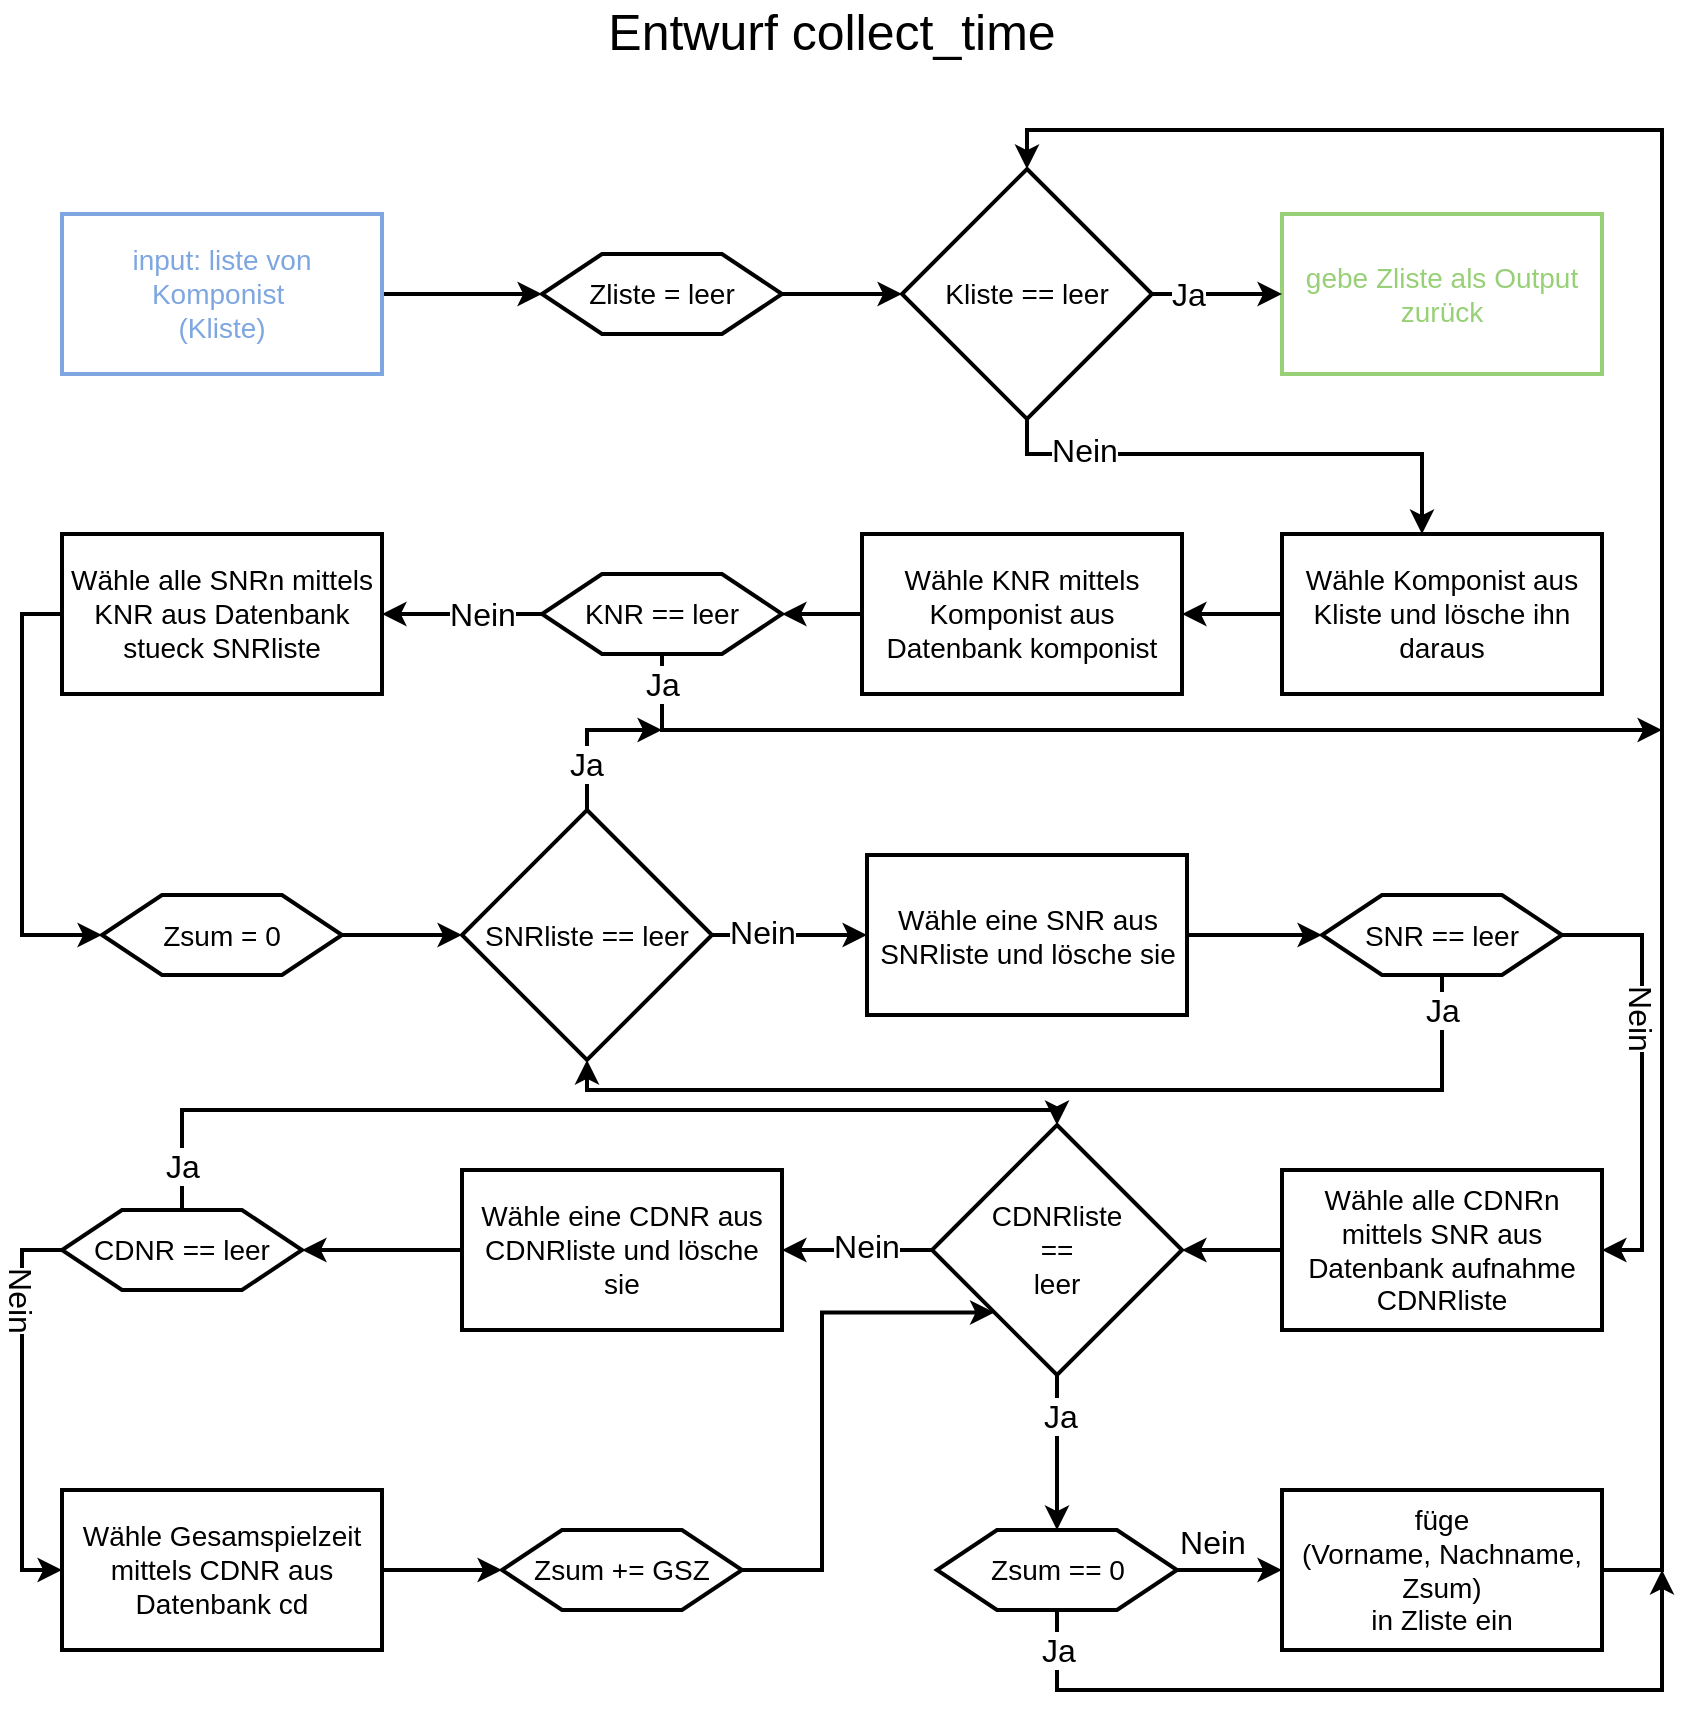 <mxfile version="12.9.6" type="device"><diagram name="Page-1" id="c4acf3e9-155e-7222-9cf6-157b1a14988f"><mxGraphModel dx="1113" dy="722" grid="1" gridSize="10" guides="1" tooltips="1" connect="1" arrows="1" fold="1" page="1" pageScale="1" pageWidth="850" pageHeight="1100" background="#ffffff" math="0" shadow="0"><root><mxCell id="0"/><mxCell id="1" parent="0"/><mxCell id="P0SFY6O2kD3lwDDEf55S-3" value="&lt;font style=&quot;font-size: 25px&quot;&gt;Entwurf&amp;nbsp;&lt;/font&gt;&lt;span style=&quot;font-size: 25px&quot;&gt;collect_time&lt;/span&gt;" style="text;html=1;strokeColor=none;fillColor=none;align=center;verticalAlign=middle;whiteSpace=wrap;rounded=0;" vertex="1" parent="1"><mxGeometry x="10" y="20" width="830" height="20" as="geometry"/></mxCell><mxCell id="P0SFY6O2kD3lwDDEf55S-8" style="edgeStyle=orthogonalEdgeStyle;rounded=0;orthogonalLoop=1;jettySize=auto;html=1;entryX=0;entryY=0.5;entryDx=0;entryDy=0;strokeWidth=2;" edge="1" parent="1" source="P0SFY6O2kD3lwDDEf55S-4" target="P0SFY6O2kD3lwDDEf55S-5"><mxGeometry relative="1" as="geometry"/></mxCell><mxCell id="P0SFY6O2kD3lwDDEf55S-4" value="&lt;font style=&quot;font-size: 14px&quot; color=&quot;#7ea6e0&quot;&gt;input: liste von Komponist&amp;nbsp;&lt;br&gt;(Kliste)&lt;/font&gt;" style="rounded=0;whiteSpace=wrap;html=1;strokeWidth=2;fillColor=none;strokeColor=#7EA6E0;" vertex="1" parent="1"><mxGeometry x="40" y="122" width="160" height="80" as="geometry"/></mxCell><mxCell id="P0SFY6O2kD3lwDDEf55S-16" style="edgeStyle=orthogonalEdgeStyle;rounded=0;orthogonalLoop=1;jettySize=auto;html=1;strokeWidth=2;" edge="1" parent="1" source="P0SFY6O2kD3lwDDEf55S-5" target="P0SFY6O2kD3lwDDEf55S-15"><mxGeometry relative="1" as="geometry"/></mxCell><mxCell id="P0SFY6O2kD3lwDDEf55S-5" value="&lt;font style=&quot;font-size: 14px&quot;&gt;Zliste = leer&lt;/font&gt;" style="shape=hexagon;perimeter=hexagonPerimeter2;whiteSpace=wrap;html=1;strokeWidth=2;fillColor=none;" vertex="1" parent="1"><mxGeometry x="280" y="142" width="120" height="40" as="geometry"/></mxCell><mxCell id="P0SFY6O2kD3lwDDEf55S-12" value="&lt;span style=&quot;font-size: 14px&quot;&gt;&lt;font color=&quot;#97d077&quot;&gt;gebe Zliste als Output zurück&lt;/font&gt;&lt;/span&gt;" style="rounded=0;whiteSpace=wrap;html=1;strokeWidth=2;fillColor=none;strokeColor=#97D077;" vertex="1" parent="1"><mxGeometry x="650" y="122" width="160" height="80" as="geometry"/></mxCell><mxCell id="P0SFY6O2kD3lwDDEf55S-17" style="edgeStyle=orthogonalEdgeStyle;rounded=0;orthogonalLoop=1;jettySize=auto;html=1;entryX=0;entryY=0.5;entryDx=0;entryDy=0;strokeWidth=2;" edge="1" parent="1" source="P0SFY6O2kD3lwDDEf55S-15" target="P0SFY6O2kD3lwDDEf55S-12"><mxGeometry relative="1" as="geometry"/></mxCell><mxCell id="P0SFY6O2kD3lwDDEf55S-66" value="&lt;font style=&quot;font-size: 16px&quot;&gt;Ja&lt;/font&gt;" style="text;html=1;align=center;verticalAlign=middle;resizable=0;points=[];labelBackgroundColor=#ffffff;" vertex="1" connectable="0" parent="P0SFY6O2kD3lwDDEf55S-17"><mxGeometry x="-0.015" relative="1" as="geometry"><mxPoint x="-14.5" as="offset"/></mxGeometry></mxCell><mxCell id="P0SFY6O2kD3lwDDEf55S-25" style="edgeStyle=orthogonalEdgeStyle;rounded=0;orthogonalLoop=1;jettySize=auto;html=1;strokeWidth=2;" edge="1" parent="1" source="P0SFY6O2kD3lwDDEf55S-15" target="P0SFY6O2kD3lwDDEf55S-19"><mxGeometry relative="1" as="geometry"><Array as="points"><mxPoint x="523" y="242"/><mxPoint x="720" y="242"/></Array></mxGeometry></mxCell><mxCell id="P0SFY6O2kD3lwDDEf55S-26" value="&lt;font style=&quot;font-size: 16px&quot;&gt;Nein&lt;/font&gt;" style="text;html=1;align=center;verticalAlign=middle;resizable=0;points=[];labelBackgroundColor=#ffffff;" vertex="1" connectable="0" parent="P0SFY6O2kD3lwDDEf55S-25"><mxGeometry x="-0.019" y="-3" relative="1" as="geometry"><mxPoint x="-79.71" y="-5" as="offset"/></mxGeometry></mxCell><mxCell id="P0SFY6O2kD3lwDDEf55S-15" value="&lt;span style=&quot;font-size: 14px&quot;&gt;Kliste == leer&lt;/span&gt;" style="rhombus;whiteSpace=wrap;html=1;comic=0;strokeWidth=2;fillColor=none;" vertex="1" parent="1"><mxGeometry x="460" y="99.5" width="125" height="125" as="geometry"/></mxCell><mxCell id="P0SFY6O2kD3lwDDEf55S-110" style="edgeStyle=orthogonalEdgeStyle;rounded=0;orthogonalLoop=1;jettySize=auto;html=1;entryX=1;entryY=0.5;entryDx=0;entryDy=0;strokeWidth=2;" edge="1" parent="1" source="P0SFY6O2kD3lwDDEf55S-19" target="P0SFY6O2kD3lwDDEf55S-21"><mxGeometry relative="1" as="geometry"/></mxCell><mxCell id="P0SFY6O2kD3lwDDEf55S-19" value="&lt;span style=&quot;font-size: 14px&quot;&gt;Wähle Komponist aus&lt;br&gt;Kliste und lösche ihn&lt;br&gt;daraus&lt;/span&gt;" style="rounded=0;whiteSpace=wrap;html=1;strokeWidth=2;fillColor=none;perimeterSpacing=0;" vertex="1" parent="1"><mxGeometry x="650" y="282" width="160" height="80" as="geometry"/></mxCell><mxCell id="P0SFY6O2kD3lwDDEf55S-111" style="edgeStyle=orthogonalEdgeStyle;rounded=0;orthogonalLoop=1;jettySize=auto;html=1;entryX=1;entryY=0.5;entryDx=0;entryDy=0;strokeWidth=2;" edge="1" parent="1" source="P0SFY6O2kD3lwDDEf55S-21" target="P0SFY6O2kD3lwDDEf55S-55"><mxGeometry relative="1" as="geometry"/></mxCell><mxCell id="P0SFY6O2kD3lwDDEf55S-21" value="&lt;span style=&quot;font-size: 14px&quot;&gt;Wähle KNR mittels Komponist aus Datenbank komponist&lt;/span&gt;" style="rounded=0;whiteSpace=wrap;html=1;strokeWidth=2;fillColor=none;perimeterSpacing=0;" vertex="1" parent="1"><mxGeometry x="440" y="282" width="160" height="80" as="geometry"/></mxCell><mxCell id="P0SFY6O2kD3lwDDEf55S-29" style="edgeStyle=orthogonalEdgeStyle;rounded=0;orthogonalLoop=1;jettySize=auto;html=1;strokeWidth=2;entryX=0.5;entryY=0;entryDx=0;entryDy=0;" edge="1" parent="1" source="P0SFY6O2kD3lwDDEf55S-22" target="P0SFY6O2kD3lwDDEf55S-15"><mxGeometry relative="1" as="geometry"><mxPoint x="601" y="431" as="targetPoint"/><Array as="points"><mxPoint x="840" y="800"/><mxPoint x="840" y="80"/><mxPoint x="523" y="80"/></Array></mxGeometry></mxCell><mxCell id="P0SFY6O2kD3lwDDEf55S-22" value="&lt;span style=&quot;font-size: 14px&quot;&gt;füge (Vorname,&amp;nbsp;&lt;/span&gt;&lt;span style=&quot;font-size: 14px&quot;&gt;Nachname, Zsum&lt;/span&gt;&lt;span style=&quot;font-size: 14px&quot;&gt;)&lt;br&gt;in Zliste ein&lt;/span&gt;" style="rounded=0;whiteSpace=wrap;html=1;strokeWidth=2;fillColor=none;perimeterSpacing=0;" vertex="1" parent="1"><mxGeometry x="650" y="760" width="160" height="80" as="geometry"/></mxCell><mxCell id="P0SFY6O2kD3lwDDEf55S-58" value="&lt;font style=&quot;font-size: 16px&quot;&gt;Ja&lt;/font&gt;" style="edgeStyle=orthogonalEdgeStyle;rounded=0;orthogonalLoop=1;jettySize=auto;html=1;strokeWidth=2;exitX=0.5;exitY=1;exitDx=0;exitDy=0;" edge="1" parent="1" source="P0SFY6O2kD3lwDDEf55S-55"><mxGeometry x="-0.947" relative="1" as="geometry"><mxPoint x="840" y="380" as="targetPoint"/><mxPoint x="540" y="261" as="sourcePoint"/><Array as="points"><mxPoint x="340" y="380"/></Array><mxPoint as="offset"/></mxGeometry></mxCell><mxCell id="P0SFY6O2kD3lwDDEf55S-112" style="edgeStyle=orthogonalEdgeStyle;rounded=0;orthogonalLoop=1;jettySize=auto;html=1;entryX=1;entryY=0.5;entryDx=0;entryDy=0;strokeWidth=2;" edge="1" parent="1" source="P0SFY6O2kD3lwDDEf55S-55" target="P0SFY6O2kD3lwDDEf55S-67"><mxGeometry relative="1" as="geometry"/></mxCell><mxCell id="P0SFY6O2kD3lwDDEf55S-113" value="&lt;font style=&quot;font-size: 16px&quot;&gt;Nein&lt;/font&gt;" style="text;html=1;align=center;verticalAlign=middle;resizable=0;points=[];labelBackgroundColor=#ffffff;" vertex="1" connectable="0" parent="P0SFY6O2kD3lwDDEf55S-112"><mxGeometry y="1" relative="1" as="geometry"><mxPoint x="10" y="-1" as="offset"/></mxGeometry></mxCell><mxCell id="P0SFY6O2kD3lwDDEf55S-55" value="&lt;font style=&quot;font-size: 14px&quot;&gt;KNR == leer&lt;/font&gt;" style="shape=hexagon;perimeter=hexagonPerimeter2;whiteSpace=wrap;html=1;strokeWidth=2;fillColor=none;" vertex="1" parent="1"><mxGeometry x="280" y="302" width="120" height="40" as="geometry"/></mxCell><mxCell id="P0SFY6O2kD3lwDDEf55S-85" style="edgeStyle=orthogonalEdgeStyle;rounded=0;orthogonalLoop=1;jettySize=auto;html=1;entryX=0;entryY=0.5;entryDx=0;entryDy=0;strokeWidth=2;exitX=0;exitY=0.5;exitDx=0;exitDy=0;" edge="1" parent="1" source="P0SFY6O2kD3lwDDEf55S-67" target="P0SFY6O2kD3lwDDEf55S-106"><mxGeometry relative="1" as="geometry"><mxPoint x="730" y="420" as="targetPoint"/><Array as="points"><mxPoint x="20" y="322"/><mxPoint x="20" y="483"/></Array></mxGeometry></mxCell><mxCell id="P0SFY6O2kD3lwDDEf55S-67" value="&lt;span style=&quot;font-size: 14px&quot;&gt;Wähle alle SNRn mittels KNR aus Datenbank stueck SNRliste&lt;/span&gt;" style="rounded=0;whiteSpace=wrap;html=1;strokeWidth=2;fillColor=none;perimeterSpacing=0;" vertex="1" parent="1"><mxGeometry x="40" y="282" width="160" height="80" as="geometry"/></mxCell><mxCell id="P0SFY6O2kD3lwDDEf55S-140" style="edgeStyle=orthogonalEdgeStyle;rounded=0;orthogonalLoop=1;jettySize=auto;html=1;entryX=0;entryY=0.5;entryDx=0;entryDy=0;strokeWidth=2;" edge="1" parent="1" source="P0SFY6O2kD3lwDDEf55S-79" target="P0SFY6O2kD3lwDDEf55S-139"><mxGeometry relative="1" as="geometry"/></mxCell><mxCell id="P0SFY6O2kD3lwDDEf55S-79" value="&lt;span style=&quot;font-size: 14px&quot;&gt;Wähle Gesamspielzeit mittels CDNR aus Datenbank cd&lt;/span&gt;" style="rounded=0;whiteSpace=wrap;html=1;strokeWidth=2;fillColor=none;perimeterSpacing=0;" vertex="1" parent="1"><mxGeometry x="40" y="760" width="160" height="80" as="geometry"/></mxCell><mxCell id="P0SFY6O2kD3lwDDEf55S-119" style="edgeStyle=orthogonalEdgeStyle;rounded=0;orthogonalLoop=1;jettySize=auto;html=1;entryX=0;entryY=0.5;entryDx=0;entryDy=0;strokeWidth=2;" edge="1" parent="1" source="P0SFY6O2kD3lwDDEf55S-80"><mxGeometry relative="1" as="geometry"><mxPoint x="670" y="482.5" as="targetPoint"/></mxGeometry></mxCell><mxCell id="P0SFY6O2kD3lwDDEf55S-80" value="&lt;span style=&quot;font-size: 14px&quot;&gt;Wähle eine SNR aus SNRliste und lösche sie&lt;/span&gt;" style="rounded=0;whiteSpace=wrap;html=1;strokeWidth=2;fillColor=none;perimeterSpacing=0;" vertex="1" parent="1"><mxGeometry x="442.5" y="442.5" width="160" height="80" as="geometry"/></mxCell><mxCell id="P0SFY6O2kD3lwDDEf55S-132" style="edgeStyle=orthogonalEdgeStyle;rounded=0;orthogonalLoop=1;jettySize=auto;html=1;entryX=1;entryY=0.5;entryDx=0;entryDy=0;strokeWidth=2;" edge="1" parent="1" source="P0SFY6O2kD3lwDDEf55S-94" target="P0SFY6O2kD3lwDDEf55S-131"><mxGeometry relative="1" as="geometry"/></mxCell><mxCell id="P0SFY6O2kD3lwDDEf55S-94" value="&lt;span style=&quot;font-size: 14px&quot;&gt;Wähle alle CDNRn mittels SNR aus Datenbank aufnahme CDNRliste&lt;/span&gt;" style="rounded=0;whiteSpace=wrap;html=1;strokeWidth=2;fillColor=none;perimeterSpacing=0;" vertex="1" parent="1"><mxGeometry x="650" y="600" width="160" height="80" as="geometry"/></mxCell><mxCell id="P0SFY6O2kD3lwDDEf55S-115" style="edgeStyle=orthogonalEdgeStyle;rounded=0;orthogonalLoop=1;jettySize=auto;html=1;strokeWidth=2;" edge="1" parent="1" source="P0SFY6O2kD3lwDDEf55S-98"><mxGeometry relative="1" as="geometry"><mxPoint x="340" y="380" as="targetPoint"/><Array as="points"><mxPoint x="303" y="380"/></Array></mxGeometry></mxCell><mxCell id="P0SFY6O2kD3lwDDEf55S-116" value="&lt;font style=&quot;font-size: 16px&quot;&gt;Ja&lt;/font&gt;" style="text;html=1;align=center;verticalAlign=middle;resizable=0;points=[];labelBackgroundColor=#ffffff;" vertex="1" connectable="0" parent="P0SFY6O2kD3lwDDEf55S-115"><mxGeometry x="-0.406" y="2" relative="1" as="geometry"><mxPoint x="1" as="offset"/></mxGeometry></mxCell><mxCell id="P0SFY6O2kD3lwDDEf55S-117" style="edgeStyle=orthogonalEdgeStyle;rounded=0;orthogonalLoop=1;jettySize=auto;html=1;entryX=0;entryY=0.5;entryDx=0;entryDy=0;strokeWidth=2;" edge="1" parent="1" source="P0SFY6O2kD3lwDDEf55S-98" target="P0SFY6O2kD3lwDDEf55S-80"><mxGeometry relative="1" as="geometry"/></mxCell><mxCell id="P0SFY6O2kD3lwDDEf55S-118" value="&lt;font style=&quot;font-size: 16px&quot;&gt;Nein&lt;/font&gt;" style="text;html=1;align=center;verticalAlign=middle;resizable=0;points=[];labelBackgroundColor=#ffffff;" vertex="1" connectable="0" parent="P0SFY6O2kD3lwDDEf55S-117"><mxGeometry x="0.058" y="3" relative="1" as="geometry"><mxPoint x="-16" y="1" as="offset"/></mxGeometry></mxCell><mxCell id="P0SFY6O2kD3lwDDEf55S-98" value="&lt;span style=&quot;font-size: 14px&quot;&gt;SNRliste == leer&lt;/span&gt;" style="rhombus;whiteSpace=wrap;html=1;comic=0;strokeWidth=2;fillColor=none;" vertex="1" parent="1"><mxGeometry x="240" y="420" width="125" height="125" as="geometry"/></mxCell><mxCell id="P0SFY6O2kD3lwDDEf55S-114" style="edgeStyle=orthogonalEdgeStyle;rounded=0;orthogonalLoop=1;jettySize=auto;html=1;strokeWidth=2;" edge="1" parent="1" source="P0SFY6O2kD3lwDDEf55S-106" target="P0SFY6O2kD3lwDDEf55S-98"><mxGeometry relative="1" as="geometry"/></mxCell><mxCell id="P0SFY6O2kD3lwDDEf55S-106" value="&lt;font style=&quot;font-size: 14px&quot;&gt;Zsum = 0&lt;/font&gt;" style="shape=hexagon;perimeter=hexagonPerimeter2;whiteSpace=wrap;html=1;strokeWidth=2;fillColor=none;" vertex="1" parent="1"><mxGeometry x="60" y="462.5" width="120" height="40" as="geometry"/></mxCell><mxCell id="P0SFY6O2kD3lwDDEf55S-121" style="edgeStyle=orthogonalEdgeStyle;rounded=0;orthogonalLoop=1;jettySize=auto;html=1;entryX=1;entryY=0.5;entryDx=0;entryDy=0;strokeWidth=2;" edge="1" parent="1" source="P0SFY6O2kD3lwDDEf55S-120" target="P0SFY6O2kD3lwDDEf55S-94"><mxGeometry relative="1" as="geometry"><Array as="points"><mxPoint x="830" y="483"/><mxPoint x="830" y="640"/></Array></mxGeometry></mxCell><mxCell id="P0SFY6O2kD3lwDDEf55S-122" value="&lt;font style=&quot;font-size: 16px&quot;&gt;Nein&lt;/font&gt;" style="text;html=1;align=center;verticalAlign=middle;resizable=0;points=[];labelBackgroundColor=#ffffff;rotation=90;" vertex="1" connectable="0" parent="P0SFY6O2kD3lwDDEf55S-121"><mxGeometry x="-0.185" relative="1" as="geometry"><mxPoint y="-7.5" as="offset"/></mxGeometry></mxCell><mxCell id="P0SFY6O2kD3lwDDEf55S-129" style="edgeStyle=orthogonalEdgeStyle;rounded=0;orthogonalLoop=1;jettySize=auto;html=1;strokeWidth=2;entryX=0.5;entryY=1;entryDx=0;entryDy=0;" edge="1" parent="1" source="P0SFY6O2kD3lwDDEf55S-120" target="P0SFY6O2kD3lwDDEf55S-98"><mxGeometry relative="1" as="geometry"><mxPoint x="310" y="580" as="targetPoint"/><Array as="points"><mxPoint x="730" y="560"/><mxPoint x="303" y="560"/></Array></mxGeometry></mxCell><mxCell id="P0SFY6O2kD3lwDDEf55S-130" value="&lt;font style=&quot;font-size: 16px&quot;&gt;Ja&lt;/font&gt;" style="text;html=1;align=center;verticalAlign=middle;resizable=0;points=[];labelBackgroundColor=#ffffff;" vertex="1" connectable="0" parent="P0SFY6O2kD3lwDDEf55S-129"><mxGeometry x="-0.95" y="1" relative="1" as="geometry"><mxPoint x="-1" y="4.5" as="offset"/></mxGeometry></mxCell><mxCell id="P0SFY6O2kD3lwDDEf55S-120" value="&lt;font style=&quot;font-size: 14px&quot;&gt;SNR == leer&lt;/font&gt;" style="shape=hexagon;perimeter=hexagonPerimeter2;whiteSpace=wrap;html=1;strokeWidth=2;fillColor=none;" vertex="1" parent="1"><mxGeometry x="670" y="462.5" width="120" height="40" as="geometry"/></mxCell><mxCell id="P0SFY6O2kD3lwDDEf55S-126" style="edgeStyle=orthogonalEdgeStyle;rounded=0;orthogonalLoop=1;jettySize=auto;html=1;entryX=1;entryY=0.5;entryDx=0;entryDy=0;strokeWidth=2;" edge="1" parent="1" source="P0SFY6O2kD3lwDDEf55S-123" target="P0SFY6O2kD3lwDDEf55S-125"><mxGeometry relative="1" as="geometry"/></mxCell><mxCell id="P0SFY6O2kD3lwDDEf55S-123" value="&lt;span style=&quot;font-size: 14px&quot;&gt;Wähle eine CDNR aus CDNRliste und lösche sie&lt;/span&gt;" style="rounded=0;whiteSpace=wrap;html=1;strokeWidth=2;fillColor=none;perimeterSpacing=0;" vertex="1" parent="1"><mxGeometry x="240" y="600" width="160" height="80" as="geometry"/></mxCell><mxCell id="P0SFY6O2kD3lwDDEf55S-137" style="edgeStyle=orthogonalEdgeStyle;rounded=0;orthogonalLoop=1;jettySize=auto;html=1;entryX=0;entryY=0.5;entryDx=0;entryDy=0;strokeWidth=2;" edge="1" parent="1" source="P0SFY6O2kD3lwDDEf55S-125" target="P0SFY6O2kD3lwDDEf55S-79"><mxGeometry relative="1" as="geometry"><Array as="points"><mxPoint x="20" y="640"/><mxPoint x="20" y="800"/></Array></mxGeometry></mxCell><mxCell id="P0SFY6O2kD3lwDDEf55S-138" value="&lt;font style=&quot;font-size: 16px&quot;&gt;Nein&lt;/font&gt;" style="text;html=1;align=center;verticalAlign=middle;resizable=0;points=[];labelBackgroundColor=#ffffff;rotation=90;" vertex="1" connectable="0" parent="P0SFY6O2kD3lwDDEf55S-137"><mxGeometry x="-0.554" relative="1" as="geometry"><mxPoint as="offset"/></mxGeometry></mxCell><mxCell id="P0SFY6O2kD3lwDDEf55S-141" style="edgeStyle=orthogonalEdgeStyle;rounded=0;orthogonalLoop=1;jettySize=auto;html=1;entryX=0.5;entryY=0;entryDx=0;entryDy=0;strokeWidth=2;" edge="1" parent="1" source="P0SFY6O2kD3lwDDEf55S-125" target="P0SFY6O2kD3lwDDEf55S-131"><mxGeometry relative="1" as="geometry"><Array as="points"><mxPoint x="100" y="570"/><mxPoint x="538" y="570"/></Array></mxGeometry></mxCell><mxCell id="P0SFY6O2kD3lwDDEf55S-142" value="&lt;font style=&quot;font-size: 16px&quot;&gt;Ja&lt;/font&gt;" style="text;html=1;align=center;verticalAlign=middle;resizable=0;points=[];labelBackgroundColor=#ffffff;" vertex="1" connectable="0" parent="P0SFY6O2kD3lwDDEf55S-141"><mxGeometry x="-0.911" relative="1" as="geometry"><mxPoint as="offset"/></mxGeometry></mxCell><mxCell id="P0SFY6O2kD3lwDDEf55S-125" value="&lt;font style=&quot;font-size: 14px&quot;&gt;CDNR == leer&lt;/font&gt;" style="shape=hexagon;perimeter=hexagonPerimeter2;whiteSpace=wrap;html=1;strokeWidth=2;fillColor=none;" vertex="1" parent="1"><mxGeometry x="40" y="620" width="120" height="40" as="geometry"/></mxCell><mxCell id="P0SFY6O2kD3lwDDEf55S-133" style="edgeStyle=orthogonalEdgeStyle;rounded=0;orthogonalLoop=1;jettySize=auto;html=1;entryX=1;entryY=0.5;entryDx=0;entryDy=0;strokeWidth=2;" edge="1" parent="1" source="P0SFY6O2kD3lwDDEf55S-131" target="P0SFY6O2kD3lwDDEf55S-123"><mxGeometry relative="1" as="geometry"/></mxCell><mxCell id="P0SFY6O2kD3lwDDEf55S-134" value="&lt;font style=&quot;font-size: 16px&quot;&gt;Nein&lt;/font&gt;" style="text;html=1;align=center;verticalAlign=middle;resizable=0;points=[];labelBackgroundColor=#ffffff;" vertex="1" connectable="0" parent="P0SFY6O2kD3lwDDEf55S-133"><mxGeometry x="-0.12" y="-2" relative="1" as="geometry"><mxPoint as="offset"/></mxGeometry></mxCell><mxCell id="P0SFY6O2kD3lwDDEf55S-149" style="edgeStyle=orthogonalEdgeStyle;rounded=0;orthogonalLoop=1;jettySize=auto;html=1;entryX=0.5;entryY=0;entryDx=0;entryDy=0;strokeWidth=2;" edge="1" parent="1" source="P0SFY6O2kD3lwDDEf55S-131" target="P0SFY6O2kD3lwDDEf55S-148"><mxGeometry relative="1" as="geometry"/></mxCell><mxCell id="P0SFY6O2kD3lwDDEf55S-150" value="&lt;font style=&quot;font-size: 16px&quot;&gt;Ja&lt;/font&gt;" style="text;html=1;align=center;verticalAlign=middle;resizable=0;points=[];labelBackgroundColor=#ffffff;" vertex="1" connectable="0" parent="P0SFY6O2kD3lwDDEf55S-149"><mxGeometry x="-0.497" y="1" relative="1" as="geometry"><mxPoint y="1" as="offset"/></mxGeometry></mxCell><mxCell id="P0SFY6O2kD3lwDDEf55S-131" value="&lt;span style=&quot;font-size: 14px&quot;&gt;CDNRliste &lt;br&gt;== &lt;br&gt;leer&lt;/span&gt;" style="rhombus;whiteSpace=wrap;html=1;comic=0;strokeWidth=2;fillColor=none;" vertex="1" parent="1"><mxGeometry x="475" y="577.5" width="125" height="125" as="geometry"/></mxCell><mxCell id="P0SFY6O2kD3lwDDEf55S-144" style="edgeStyle=orthogonalEdgeStyle;rounded=0;orthogonalLoop=1;jettySize=auto;html=1;strokeWidth=2;entryX=0;entryY=1;entryDx=0;entryDy=0;" edge="1" parent="1" source="P0SFY6O2kD3lwDDEf55S-139" target="P0SFY6O2kD3lwDDEf55S-131"><mxGeometry relative="1" as="geometry"><mxPoint x="430" y="800" as="targetPoint"/><Array as="points"><mxPoint x="420" y="800"/><mxPoint x="420" y="671"/></Array></mxGeometry></mxCell><mxCell id="P0SFY6O2kD3lwDDEf55S-139" value="&lt;font style=&quot;font-size: 14px&quot;&gt;Zsum += GSZ&lt;/font&gt;" style="shape=hexagon;perimeter=hexagonPerimeter2;whiteSpace=wrap;html=1;strokeWidth=2;fillColor=none;" vertex="1" parent="1"><mxGeometry x="260" y="780" width="120" height="40" as="geometry"/></mxCell><mxCell id="P0SFY6O2kD3lwDDEf55S-152" style="edgeStyle=orthogonalEdgeStyle;rounded=0;orthogonalLoop=1;jettySize=auto;html=1;entryX=0;entryY=0.5;entryDx=0;entryDy=0;strokeWidth=2;" edge="1" parent="1" source="P0SFY6O2kD3lwDDEf55S-148" target="P0SFY6O2kD3lwDDEf55S-22"><mxGeometry relative="1" as="geometry"/></mxCell><mxCell id="P0SFY6O2kD3lwDDEf55S-153" value="&lt;font style=&quot;font-size: 16px&quot;&gt;Nein&lt;/font&gt;" style="text;html=1;align=center;verticalAlign=middle;resizable=0;points=[];labelBackgroundColor=#ffffff;" vertex="1" connectable="0" parent="P0SFY6O2kD3lwDDEf55S-152"><mxGeometry x="-0.082" y="-1" relative="1" as="geometry"><mxPoint x="-6.5" y="-15" as="offset"/></mxGeometry></mxCell><mxCell id="P0SFY6O2kD3lwDDEf55S-154" style="edgeStyle=orthogonalEdgeStyle;rounded=0;orthogonalLoop=1;jettySize=auto;html=1;strokeWidth=2;" edge="1" parent="1" source="P0SFY6O2kD3lwDDEf55S-148"><mxGeometry relative="1" as="geometry"><mxPoint x="840" y="800" as="targetPoint"/><Array as="points"><mxPoint x="538" y="860"/><mxPoint x="840" y="860"/></Array></mxGeometry></mxCell><mxCell id="P0SFY6O2kD3lwDDEf55S-155" value="&lt;font style=&quot;font-size: 16px&quot;&gt;Ja&lt;/font&gt;" style="text;html=1;align=center;verticalAlign=middle;resizable=0;points=[];labelBackgroundColor=#ffffff;" vertex="1" connectable="0" parent="P0SFY6O2kD3lwDDEf55S-154"><mxGeometry x="-0.866" y="2" relative="1" as="geometry"><mxPoint x="-2" y="-7" as="offset"/></mxGeometry></mxCell><mxCell id="P0SFY6O2kD3lwDDEf55S-148" value="&lt;font style=&quot;font-size: 14px&quot;&gt;Zsum == 0&lt;/font&gt;" style="shape=hexagon;perimeter=hexagonPerimeter2;whiteSpace=wrap;html=1;strokeWidth=2;fillColor=none;" vertex="1" parent="1"><mxGeometry x="477.5" y="780" width="120" height="40" as="geometry"/></mxCell></root></mxGraphModel></diagram></mxfile>